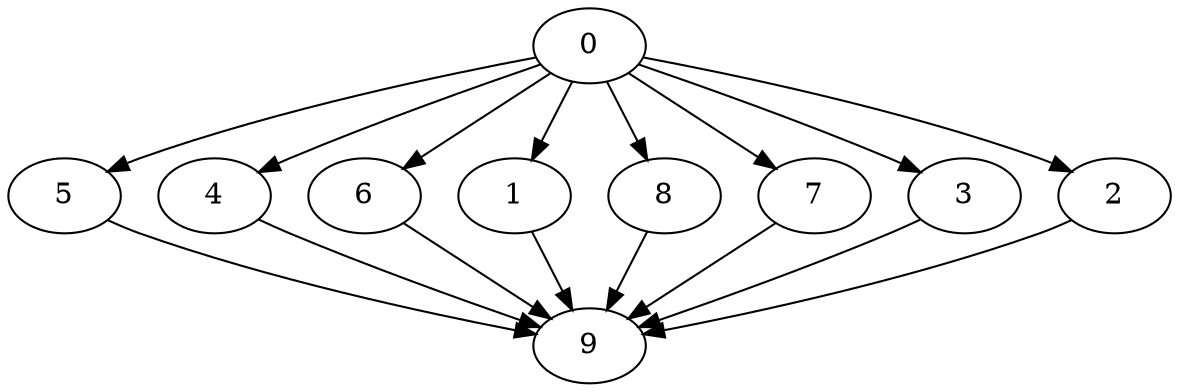 digraph "Fork_Join_Nodes_10_CCR_0.10_WeightType_Random#1" {
	9 [Weight=63, Start=317, Processor=3];
	5 [Weight=126, Start=191, Processor=3];
	4 [Weight=126, Start=189, Processor=0];
	6 [Weight=105, Start=197, Processor=2];
	1 [Weight=126, Start=170, Processor=1];
	8 [Weight=63, Start=126, Processor=0];
	7 [Weight=63, Start=128, Processor=3];
	3 [Weight=63, Start=134, Processor=2];
	2 [Weight=42, Start=128, Processor=1];
	0 [Weight=126, Start=0, Processor=0];
	0 -> 1 [Weight=5];
	0 -> 2 [Weight=2];
	0 -> 3 [Weight=8];
	0 -> 4 [Weight=8];
	0 -> 5 [Weight=4];
	0 -> 6 [Weight=7];
	0 -> 7 [Weight=2];
	0 -> 8 [Weight=7];
	1 -> 9 [Weight=6];
	2 -> 9 [Weight=10];
	3 -> 9 [Weight=2];
	4 -> 9 [Weight=2];
	5 -> 9 [Weight=3];
	6 -> 9 [Weight=10];
	7 -> 9 [Weight=4];
	8 -> 9 [Weight=10];
}